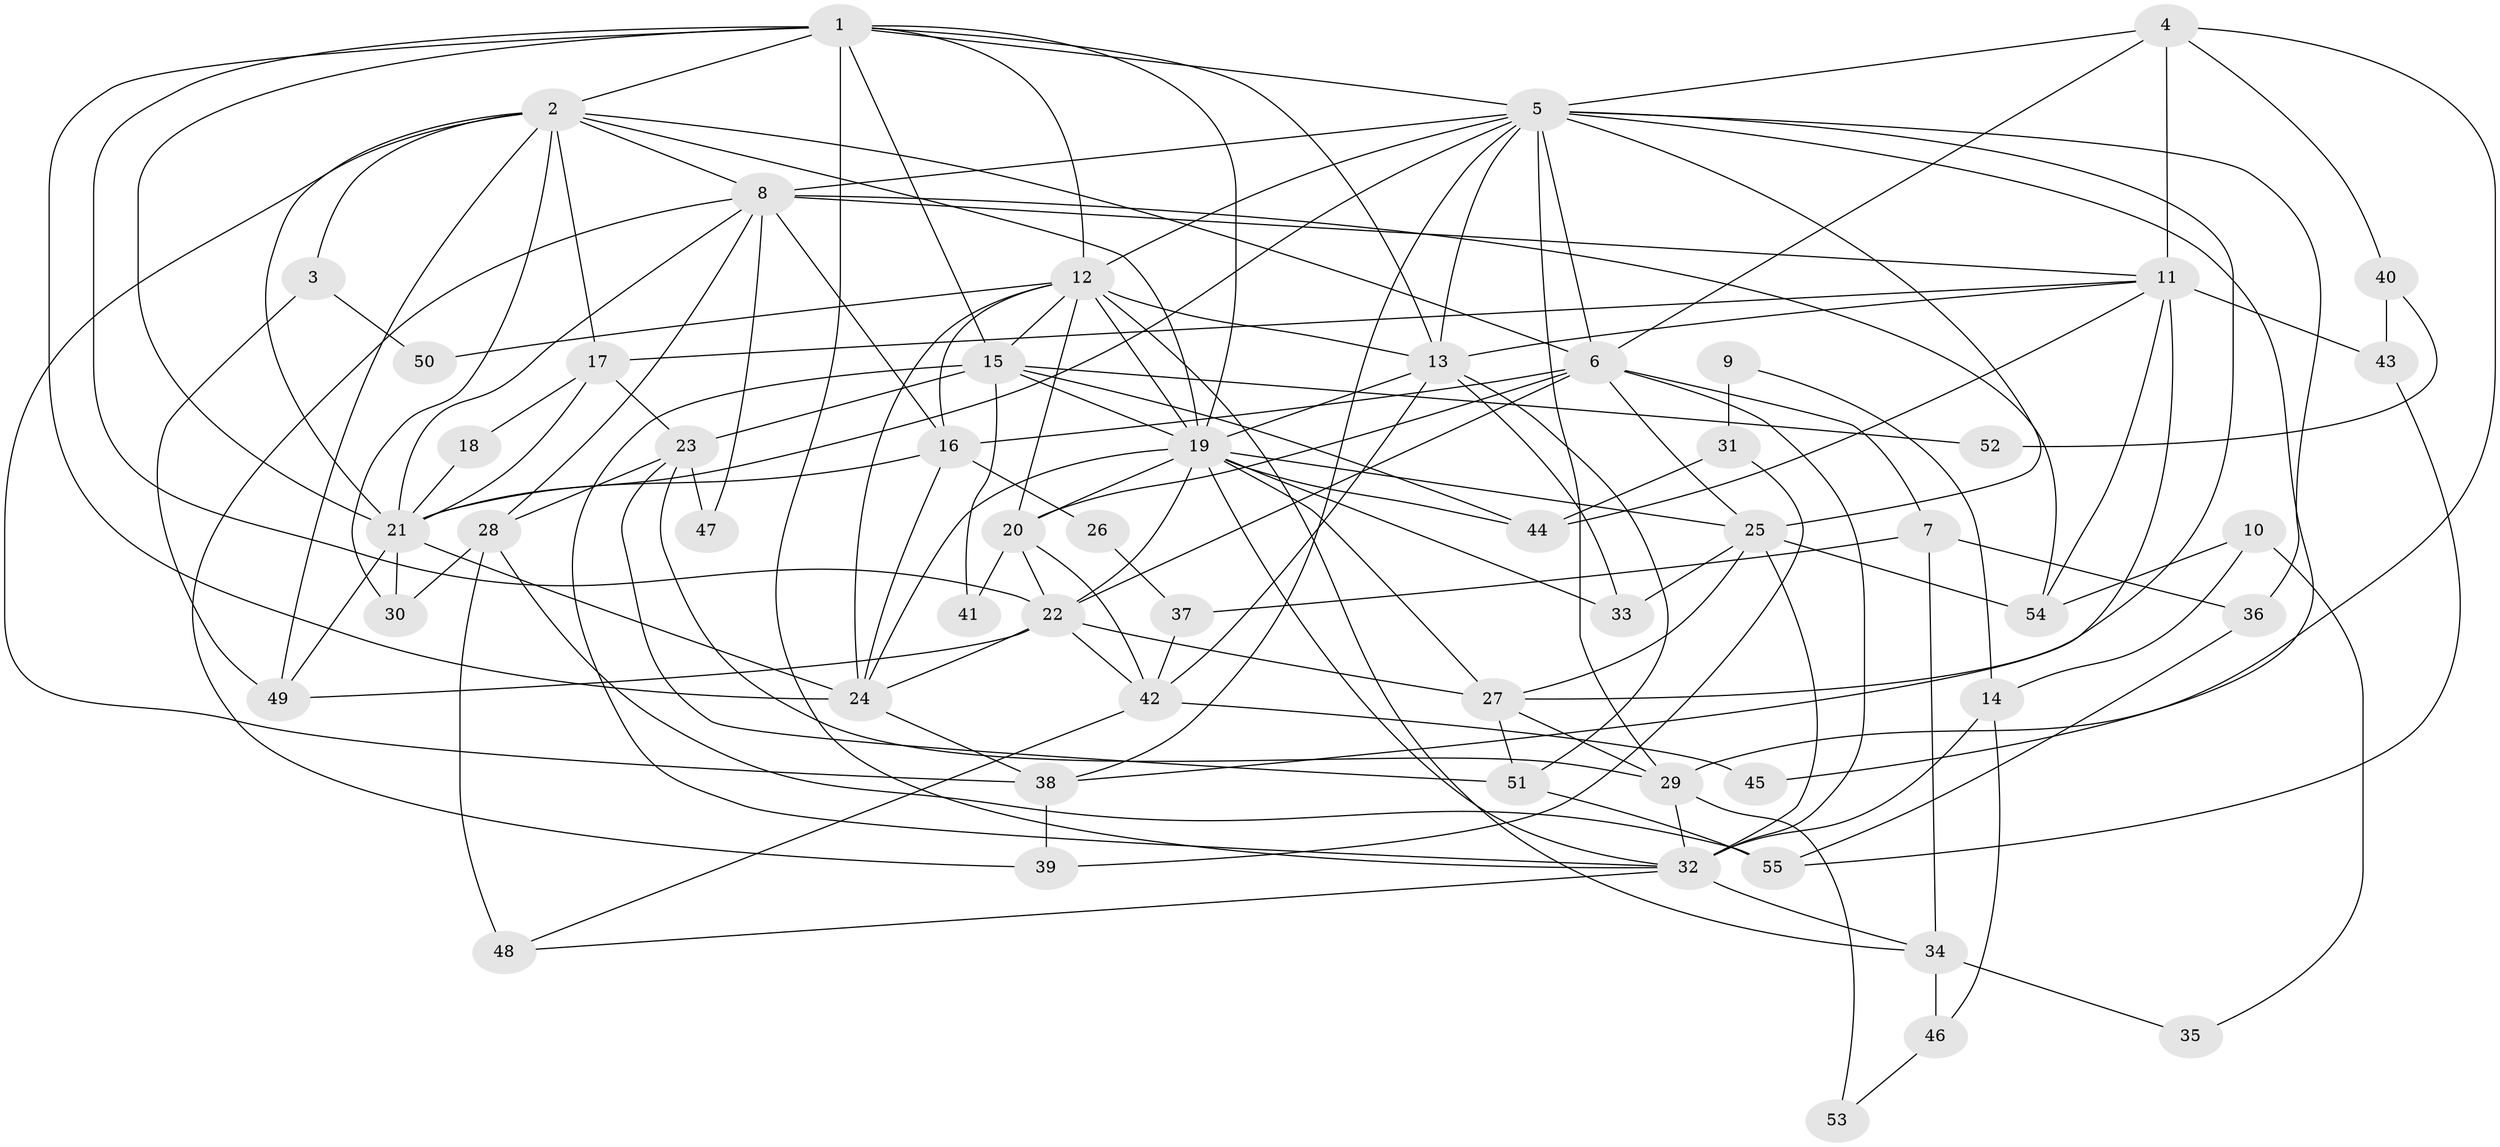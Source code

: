 // original degree distribution, {4: 0.24545454545454545, 3: 0.2818181818181818, 2: 0.13636363636363635, 6: 0.15454545454545454, 5: 0.15454545454545454, 8: 0.00909090909090909, 7: 0.01818181818181818}
// Generated by graph-tools (version 1.1) at 2025/35/03/09/25 02:35:56]
// undirected, 55 vertices, 142 edges
graph export_dot {
graph [start="1"]
  node [color=gray90,style=filled];
  1;
  2;
  3;
  4;
  5;
  6;
  7;
  8;
  9;
  10;
  11;
  12;
  13;
  14;
  15;
  16;
  17;
  18;
  19;
  20;
  21;
  22;
  23;
  24;
  25;
  26;
  27;
  28;
  29;
  30;
  31;
  32;
  33;
  34;
  35;
  36;
  37;
  38;
  39;
  40;
  41;
  42;
  43;
  44;
  45;
  46;
  47;
  48;
  49;
  50;
  51;
  52;
  53;
  54;
  55;
  1 -- 2 [weight=1.0];
  1 -- 5 [weight=1.0];
  1 -- 12 [weight=1.0];
  1 -- 13 [weight=1.0];
  1 -- 15 [weight=1.0];
  1 -- 19 [weight=2.0];
  1 -- 21 [weight=2.0];
  1 -- 22 [weight=2.0];
  1 -- 24 [weight=1.0];
  1 -- 32 [weight=1.0];
  2 -- 3 [weight=1.0];
  2 -- 6 [weight=2.0];
  2 -- 8 [weight=1.0];
  2 -- 17 [weight=1.0];
  2 -- 19 [weight=1.0];
  2 -- 21 [weight=1.0];
  2 -- 30 [weight=1.0];
  2 -- 38 [weight=1.0];
  2 -- 49 [weight=1.0];
  3 -- 49 [weight=1.0];
  3 -- 50 [weight=1.0];
  4 -- 5 [weight=2.0];
  4 -- 6 [weight=1.0];
  4 -- 11 [weight=1.0];
  4 -- 29 [weight=1.0];
  4 -- 40 [weight=1.0];
  5 -- 6 [weight=2.0];
  5 -- 8 [weight=2.0];
  5 -- 12 [weight=1.0];
  5 -- 13 [weight=1.0];
  5 -- 21 [weight=1.0];
  5 -- 25 [weight=1.0];
  5 -- 27 [weight=1.0];
  5 -- 29 [weight=1.0];
  5 -- 36 [weight=1.0];
  5 -- 38 [weight=1.0];
  5 -- 45 [weight=1.0];
  6 -- 7 [weight=1.0];
  6 -- 16 [weight=1.0];
  6 -- 20 [weight=1.0];
  6 -- 22 [weight=1.0];
  6 -- 25 [weight=1.0];
  6 -- 32 [weight=2.0];
  7 -- 34 [weight=1.0];
  7 -- 36 [weight=1.0];
  7 -- 37 [weight=1.0];
  8 -- 11 [weight=1.0];
  8 -- 16 [weight=1.0];
  8 -- 21 [weight=1.0];
  8 -- 28 [weight=1.0];
  8 -- 39 [weight=1.0];
  8 -- 47 [weight=1.0];
  8 -- 54 [weight=1.0];
  9 -- 14 [weight=1.0];
  9 -- 31 [weight=1.0];
  10 -- 14 [weight=1.0];
  10 -- 35 [weight=1.0];
  10 -- 54 [weight=1.0];
  11 -- 13 [weight=1.0];
  11 -- 17 [weight=2.0];
  11 -- 38 [weight=1.0];
  11 -- 43 [weight=1.0];
  11 -- 44 [weight=1.0];
  11 -- 54 [weight=1.0];
  12 -- 13 [weight=1.0];
  12 -- 15 [weight=1.0];
  12 -- 16 [weight=1.0];
  12 -- 19 [weight=1.0];
  12 -- 20 [weight=1.0];
  12 -- 24 [weight=2.0];
  12 -- 34 [weight=1.0];
  12 -- 50 [weight=1.0];
  13 -- 19 [weight=1.0];
  13 -- 33 [weight=1.0];
  13 -- 42 [weight=1.0];
  13 -- 51 [weight=1.0];
  14 -- 32 [weight=1.0];
  14 -- 46 [weight=1.0];
  15 -- 19 [weight=1.0];
  15 -- 23 [weight=1.0];
  15 -- 32 [weight=1.0];
  15 -- 41 [weight=1.0];
  15 -- 44 [weight=1.0];
  15 -- 52 [weight=1.0];
  16 -- 21 [weight=1.0];
  16 -- 24 [weight=1.0];
  16 -- 26 [weight=1.0];
  17 -- 18 [weight=1.0];
  17 -- 21 [weight=1.0];
  17 -- 23 [weight=2.0];
  18 -- 21 [weight=2.0];
  19 -- 20 [weight=1.0];
  19 -- 22 [weight=3.0];
  19 -- 24 [weight=1.0];
  19 -- 25 [weight=1.0];
  19 -- 27 [weight=1.0];
  19 -- 32 [weight=2.0];
  19 -- 33 [weight=1.0];
  19 -- 44 [weight=1.0];
  20 -- 22 [weight=1.0];
  20 -- 41 [weight=1.0];
  20 -- 42 [weight=1.0];
  21 -- 24 [weight=1.0];
  21 -- 30 [weight=3.0];
  21 -- 49 [weight=1.0];
  22 -- 24 [weight=2.0];
  22 -- 27 [weight=1.0];
  22 -- 42 [weight=1.0];
  22 -- 49 [weight=1.0];
  23 -- 28 [weight=1.0];
  23 -- 29 [weight=1.0];
  23 -- 47 [weight=1.0];
  23 -- 51 [weight=1.0];
  24 -- 38 [weight=1.0];
  25 -- 27 [weight=1.0];
  25 -- 32 [weight=3.0];
  25 -- 33 [weight=1.0];
  25 -- 54 [weight=1.0];
  26 -- 37 [weight=1.0];
  27 -- 29 [weight=1.0];
  27 -- 51 [weight=1.0];
  28 -- 30 [weight=1.0];
  28 -- 48 [weight=1.0];
  28 -- 55 [weight=1.0];
  29 -- 32 [weight=1.0];
  29 -- 53 [weight=2.0];
  31 -- 39 [weight=1.0];
  31 -- 44 [weight=1.0];
  32 -- 34 [weight=1.0];
  32 -- 48 [weight=1.0];
  34 -- 35 [weight=1.0];
  34 -- 46 [weight=1.0];
  36 -- 55 [weight=1.0];
  37 -- 42 [weight=1.0];
  38 -- 39 [weight=1.0];
  40 -- 43 [weight=1.0];
  40 -- 52 [weight=1.0];
  42 -- 45 [weight=1.0];
  42 -- 48 [weight=1.0];
  43 -- 55 [weight=1.0];
  46 -- 53 [weight=1.0];
  51 -- 55 [weight=1.0];
}
